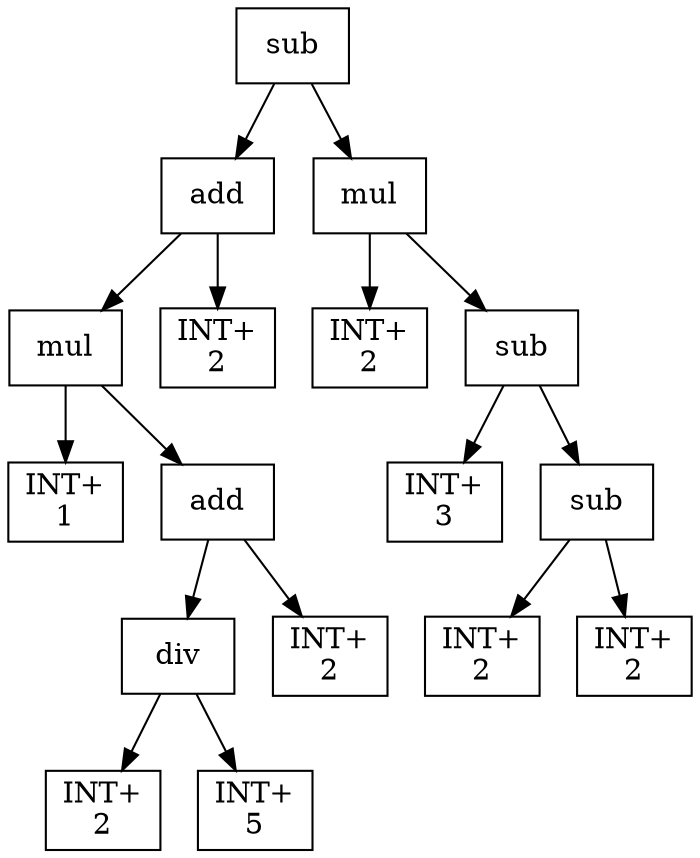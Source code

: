 digraph expr {
  node [shape=box];
  n1 [label="sub"];
  n2 [label="add"];
  n3 [label="mul"];
  n4 [label="INT+\n1"];
  n5 [label="add"];
  n6 [label="div"];
  n7 [label="INT+\n2"];
  n8 [label="INT+\n5"];
  n6 -> n7;
  n6 -> n8;
  n9 [label="INT+\n2"];
  n5 -> n6;
  n5 -> n9;
  n3 -> n4;
  n3 -> n5;
  n10 [label="INT+\n2"];
  n2 -> n3;
  n2 -> n10;
  n11 [label="mul"];
  n12 [label="INT+\n2"];
  n13 [label="sub"];
  n14 [label="INT+\n3"];
  n15 [label="sub"];
  n16 [label="INT+\n2"];
  n17 [label="INT+\n2"];
  n15 -> n16;
  n15 -> n17;
  n13 -> n14;
  n13 -> n15;
  n11 -> n12;
  n11 -> n13;
  n1 -> n2;
  n1 -> n11;
}
